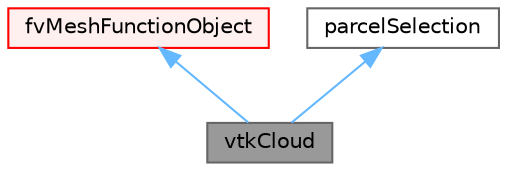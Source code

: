 digraph "vtkCloud"
{
 // LATEX_PDF_SIZE
  bgcolor="transparent";
  edge [fontname=Helvetica,fontsize=10,labelfontname=Helvetica,labelfontsize=10];
  node [fontname=Helvetica,fontsize=10,shape=box,height=0.2,width=0.4];
  Node1 [id="Node000001",label="vtkCloud",height=0.2,width=0.4,color="gray40", fillcolor="grey60", style="filled", fontcolor="black",tooltip="This functionObject writes cloud(s) in VTK PolyData format (.vtp extension) with the time information..."];
  Node2 -> Node1 [id="edge1_Node000001_Node000002",dir="back",color="steelblue1",style="solid",tooltip=" "];
  Node2 [id="Node000002",label="fvMeshFunctionObject",height=0.2,width=0.4,color="red", fillcolor="#FFF0F0", style="filled",URL="$classFoam_1_1functionObjects_1_1fvMeshFunctionObject.html",tooltip="Specialization of Foam::functionObject for an Foam::fvMesh, providing a reference to the Foam::fvMesh..."];
  Node7 -> Node1 [id="edge2_Node000001_Node000007",dir="back",color="steelblue1",style="solid",tooltip=" "];
  Node7 [id="Node000007",label="parcelSelection",height=0.2,width=0.4,color="gray40", fillcolor="white", style="filled",URL="$classFoam_1_1Detail_1_1parcelSelection.html",tooltip="Selection of parcels based on their objectRegistry entries. Normally accessed via a dictionary entry."];
}

